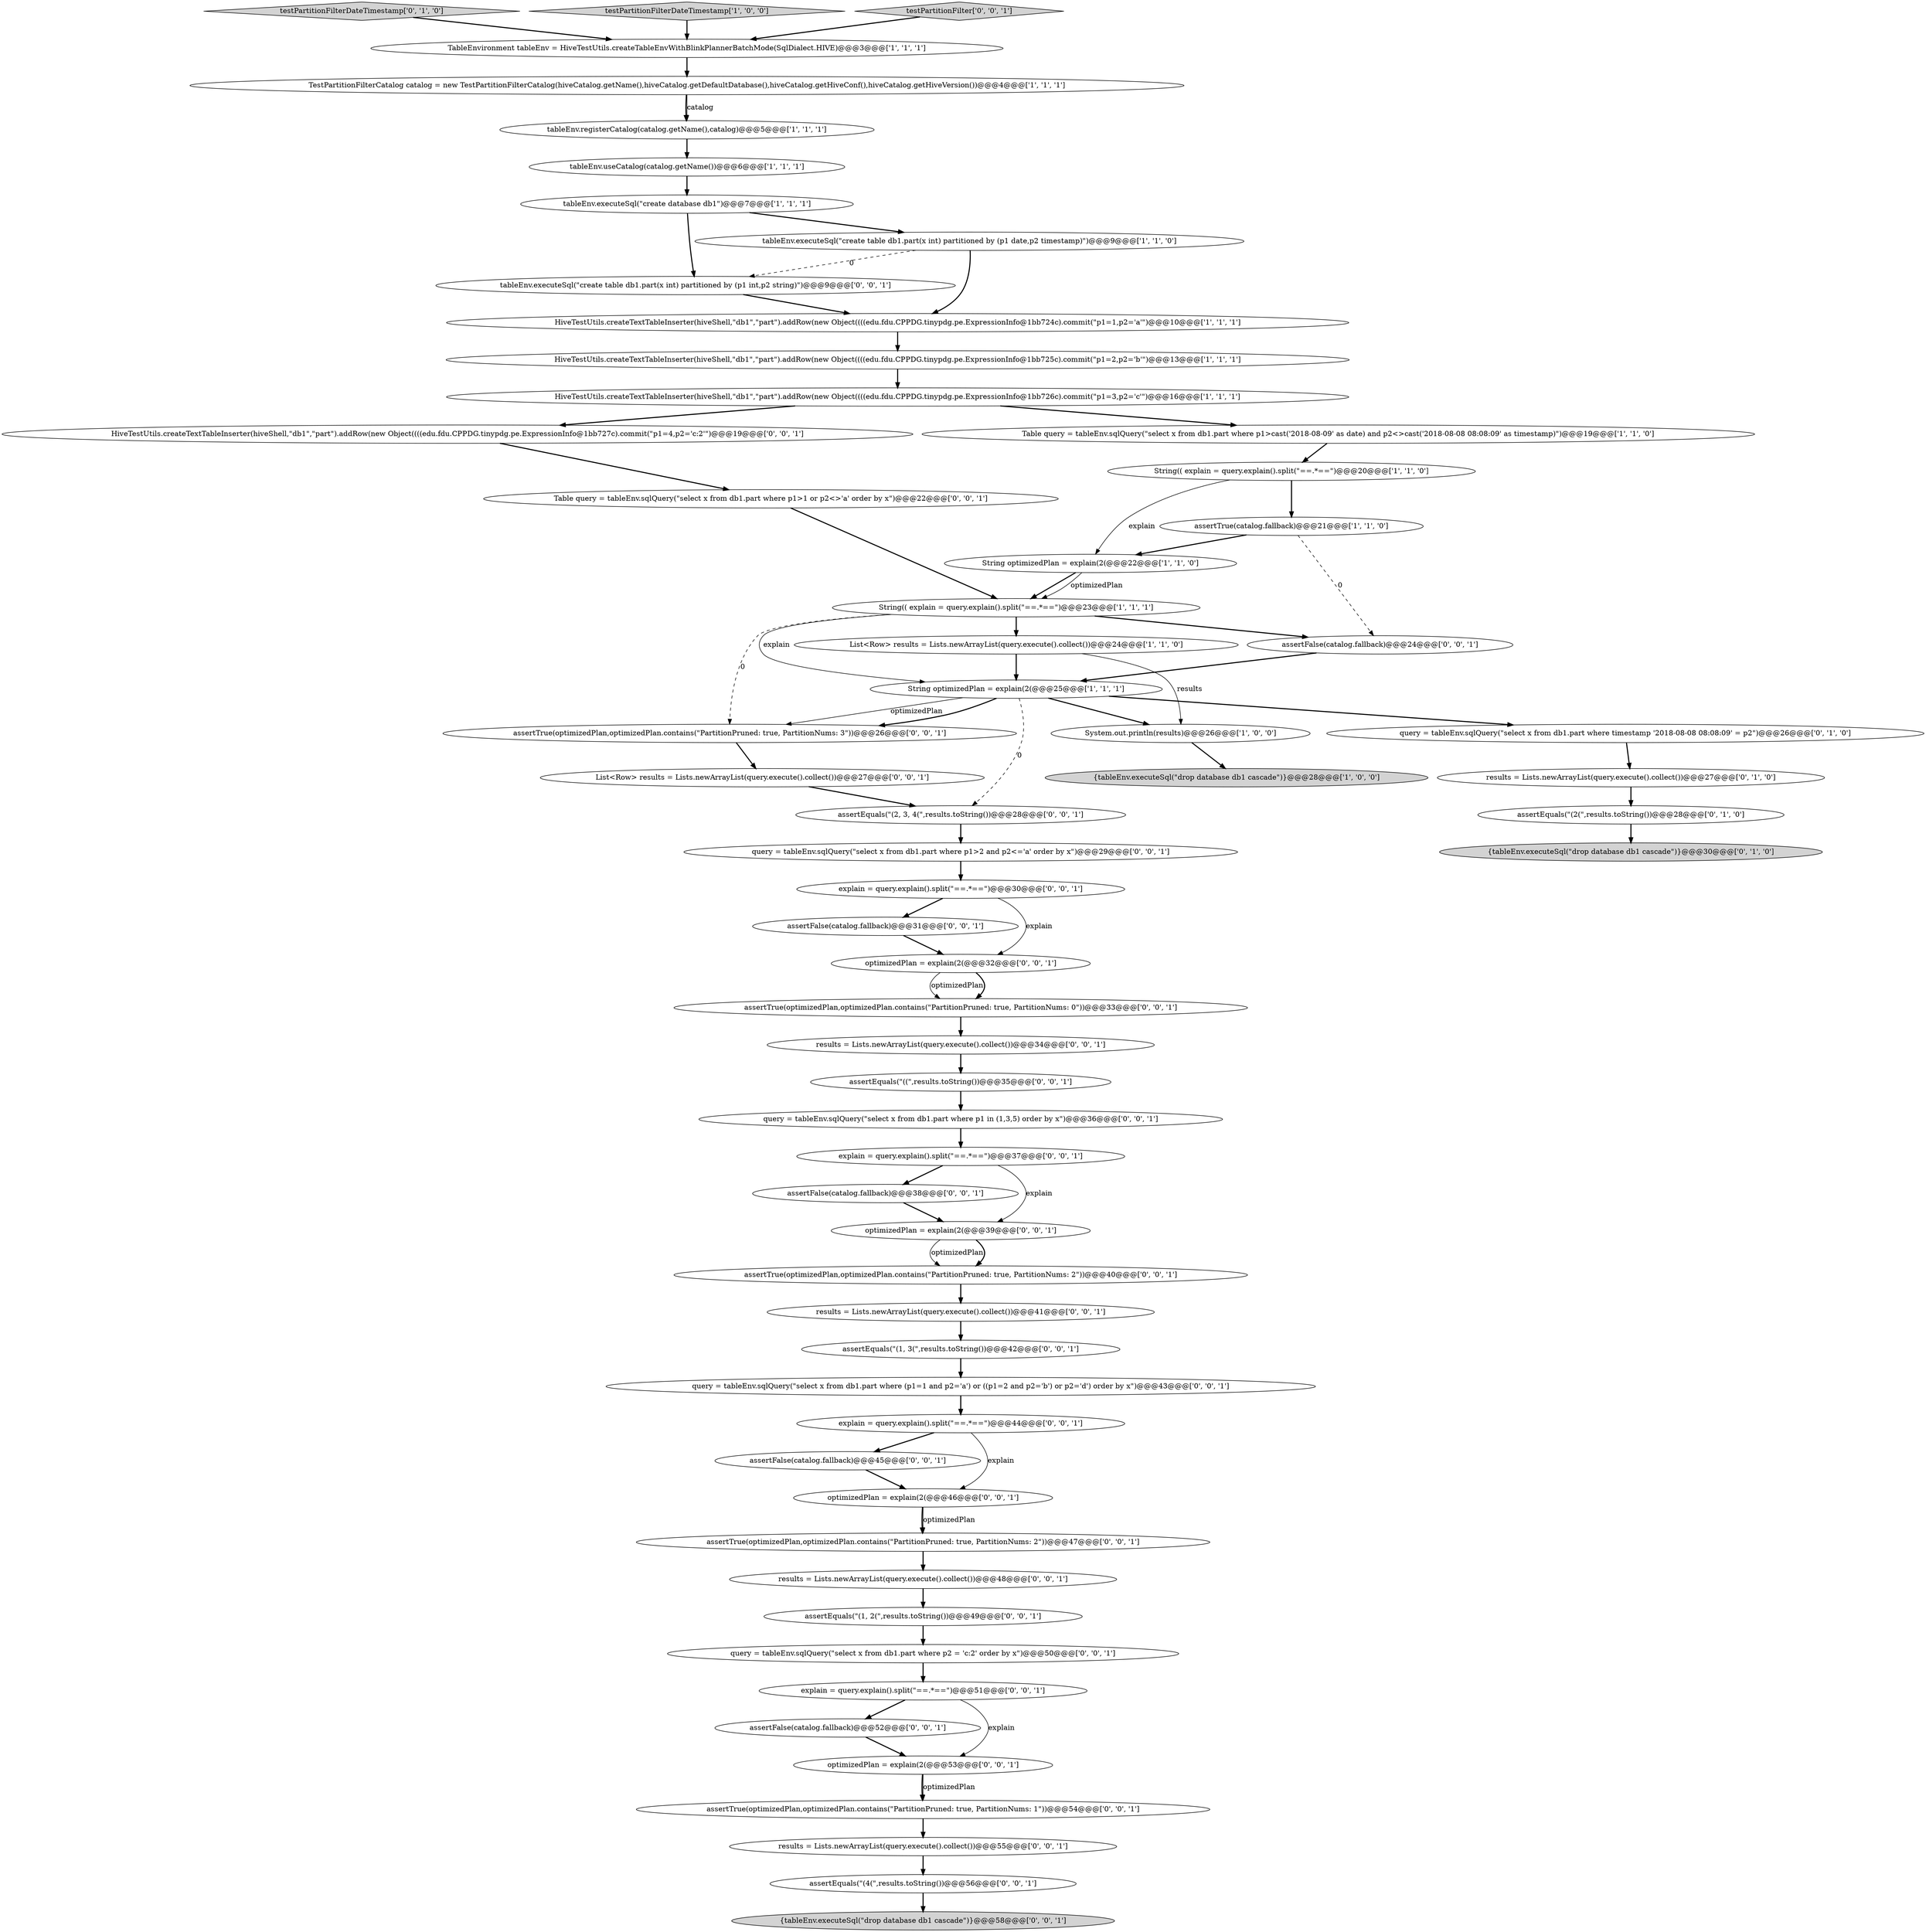 digraph {
30 [style = filled, label = "results = Lists.newArrayList(query.execute().collect())@@@48@@@['0', '0', '1']", fillcolor = white, shape = ellipse image = "AAA0AAABBB3BBB"];
12 [style = filled, label = "TableEnvironment tableEnv = HiveTestUtils.createTableEnvWithBlinkPlannerBatchMode(SqlDialect.HIVE)@@@3@@@['1', '1', '1']", fillcolor = white, shape = ellipse image = "AAA0AAABBB1BBB"];
2 [style = filled, label = "List<Row> results = Lists.newArrayList(query.execute().collect())@@@24@@@['1', '1', '0']", fillcolor = white, shape = ellipse image = "AAA0AAABBB1BBB"];
7 [style = filled, label = "String(( explain = query.explain().split(\"==.*==\")@@@20@@@['1', '1', '0']", fillcolor = white, shape = ellipse image = "AAA0AAABBB1BBB"];
24 [style = filled, label = "optimizedPlan = explain(2(@@@53@@@['0', '0', '1']", fillcolor = white, shape = ellipse image = "AAA0AAABBB3BBB"];
37 [style = filled, label = "optimizedPlan = explain(2(@@@39@@@['0', '0', '1']", fillcolor = white, shape = ellipse image = "AAA0AAABBB3BBB"];
23 [style = filled, label = "{tableEnv.executeSql(\"drop database db1 cascade\")}@@@30@@@['0', '1', '0']", fillcolor = lightgray, shape = ellipse image = "AAA0AAABBB2BBB"];
41 [style = filled, label = "assertEquals(\"(1, 2(\",results.toString())@@@49@@@['0', '0', '1']", fillcolor = white, shape = ellipse image = "AAA0AAABBB3BBB"];
5 [style = filled, label = "String(( explain = query.explain().split(\"==.*==\")@@@23@@@['1', '1', '1']", fillcolor = white, shape = ellipse image = "AAA0AAABBB1BBB"];
44 [style = filled, label = "assertFalse(catalog.fallback)@@@52@@@['0', '0', '1']", fillcolor = white, shape = ellipse image = "AAA0AAABBB3BBB"];
31 [style = filled, label = "results = Lists.newArrayList(query.execute().collect())@@@55@@@['0', '0', '1']", fillcolor = white, shape = ellipse image = "AAA0AAABBB3BBB"];
49 [style = filled, label = "optimizedPlan = explain(2(@@@32@@@['0', '0', '1']", fillcolor = white, shape = ellipse image = "AAA0AAABBB3BBB"];
34 [style = filled, label = "assertTrue(optimizedPlan,optimizedPlan.contains(\"PartitionPruned: true, PartitionNums: 1\"))@@@54@@@['0', '0', '1']", fillcolor = white, shape = ellipse image = "AAA0AAABBB3BBB"];
53 [style = filled, label = "List<Row> results = Lists.newArrayList(query.execute().collect())@@@27@@@['0', '0', '1']", fillcolor = white, shape = ellipse image = "AAA0AAABBB3BBB"];
14 [style = filled, label = "{tableEnv.executeSql(\"drop database db1 cascade\")}@@@28@@@['1', '0', '0']", fillcolor = lightgray, shape = ellipse image = "AAA0AAABBB1BBB"];
21 [style = filled, label = "testPartitionFilterDateTimestamp['0', '1', '0']", fillcolor = lightgray, shape = diamond image = "AAA0AAABBB2BBB"];
3 [style = filled, label = "testPartitionFilterDateTimestamp['1', '0', '0']", fillcolor = lightgray, shape = diamond image = "AAA0AAABBB1BBB"];
32 [style = filled, label = "assertFalse(catalog.fallback)@@@31@@@['0', '0', '1']", fillcolor = white, shape = ellipse image = "AAA0AAABBB3BBB"];
45 [style = filled, label = "explain = query.explain().split(\"==.*==\")@@@30@@@['0', '0', '1']", fillcolor = white, shape = ellipse image = "AAA0AAABBB3BBB"];
58 [style = filled, label = "results = Lists.newArrayList(query.execute().collect())@@@41@@@['0', '0', '1']", fillcolor = white, shape = ellipse image = "AAA0AAABBB3BBB"];
50 [style = filled, label = "query = tableEnv.sqlQuery(\"select x from db1.part where p1>2 and p2<='a' order by x\")@@@29@@@['0', '0', '1']", fillcolor = white, shape = ellipse image = "AAA0AAABBB3BBB"];
42 [style = filled, label = "tableEnv.executeSql(\"create table db1.part(x int) partitioned by (p1 int,p2 string)\")@@@9@@@['0', '0', '1']", fillcolor = white, shape = ellipse image = "AAA0AAABBB3BBB"];
57 [style = filled, label = "assertTrue(optimizedPlan,optimizedPlan.contains(\"PartitionPruned: true, PartitionNums: 2\"))@@@40@@@['0', '0', '1']", fillcolor = white, shape = ellipse image = "AAA0AAABBB3BBB"];
59 [style = filled, label = "assertEquals(\"(4(\",results.toString())@@@56@@@['0', '0', '1']", fillcolor = white, shape = ellipse image = "AAA0AAABBB3BBB"];
13 [style = filled, label = "tableEnv.registerCatalog(catalog.getName(),catalog)@@@5@@@['1', '1', '1']", fillcolor = white, shape = ellipse image = "AAA0AAABBB1BBB"];
27 [style = filled, label = "assertFalse(catalog.fallback)@@@45@@@['0', '0', '1']", fillcolor = white, shape = ellipse image = "AAA0AAABBB3BBB"];
8 [style = filled, label = "TestPartitionFilterCatalog catalog = new TestPartitionFilterCatalog(hiveCatalog.getName(),hiveCatalog.getDefaultDatabase(),hiveCatalog.getHiveConf(),hiveCatalog.getHiveVersion())@@@4@@@['1', '1', '1']", fillcolor = white, shape = ellipse image = "AAA0AAABBB1BBB"];
16 [style = filled, label = "String optimizedPlan = explain(2(@@@25@@@['1', '1', '1']", fillcolor = white, shape = ellipse image = "AAA0AAABBB1BBB"];
17 [style = filled, label = "tableEnv.useCatalog(catalog.getName())@@@6@@@['1', '1', '1']", fillcolor = white, shape = ellipse image = "AAA0AAABBB1BBB"];
29 [style = filled, label = "assertEquals(\"(2, 3, 4(\",results.toString())@@@28@@@['0', '0', '1']", fillcolor = white, shape = ellipse image = "AAA0AAABBB3BBB"];
35 [style = filled, label = "assertFalse(catalog.fallback)@@@38@@@['0', '0', '1']", fillcolor = white, shape = ellipse image = "AAA0AAABBB3BBB"];
4 [style = filled, label = "tableEnv.executeSql(\"create database db1\")@@@7@@@['1', '1', '1']", fillcolor = white, shape = ellipse image = "AAA0AAABBB1BBB"];
38 [style = filled, label = "assertTrue(optimizedPlan,optimizedPlan.contains(\"PartitionPruned: true, PartitionNums: 2\"))@@@47@@@['0', '0', '1']", fillcolor = white, shape = ellipse image = "AAA0AAABBB3BBB"];
47 [style = filled, label = "assertTrue(optimizedPlan,optimizedPlan.contains(\"PartitionPruned: true, PartitionNums: 3\"))@@@26@@@['0', '0', '1']", fillcolor = white, shape = ellipse image = "AAA0AAABBB3BBB"];
19 [style = filled, label = "assertEquals(\"(2(\",results.toString())@@@28@@@['0', '1', '0']", fillcolor = white, shape = ellipse image = "AAA1AAABBB2BBB"];
33 [style = filled, label = "assertEquals(\"((\",results.toString())@@@35@@@['0', '0', '1']", fillcolor = white, shape = ellipse image = "AAA0AAABBB3BBB"];
39 [style = filled, label = "query = tableEnv.sqlQuery(\"select x from db1.part where (p1=1 and p2='a') or ((p1=2 and p2='b') or p2='d') order by x\")@@@43@@@['0', '0', '1']", fillcolor = white, shape = ellipse image = "AAA0AAABBB3BBB"];
51 [style = filled, label = "Table query = tableEnv.sqlQuery(\"select x from db1.part where p1>1 or p2<>'a' order by x\")@@@22@@@['0', '0', '1']", fillcolor = white, shape = ellipse image = "AAA0AAABBB3BBB"];
0 [style = filled, label = "HiveTestUtils.createTextTableInserter(hiveShell,\"db1\",\"part\").addRow(new Object((((edu.fdu.CPPDG.tinypdg.pe.ExpressionInfo@1bb726c).commit(\"p1=3,p2='c'\")@@@16@@@['1', '1', '1']", fillcolor = white, shape = ellipse image = "AAA0AAABBB1BBB"];
6 [style = filled, label = "tableEnv.executeSql(\"create table db1.part(x int) partitioned by (p1 date,p2 timestamp)\")@@@9@@@['1', '1', '0']", fillcolor = white, shape = ellipse image = "AAA0AAABBB1BBB"];
11 [style = filled, label = "System.out.println(results)@@@26@@@['1', '0', '0']", fillcolor = white, shape = ellipse image = "AAA0AAABBB1BBB"];
18 [style = filled, label = "String optimizedPlan = explain(2(@@@22@@@['1', '1', '0']", fillcolor = white, shape = ellipse image = "AAA0AAABBB1BBB"];
52 [style = filled, label = "results = Lists.newArrayList(query.execute().collect())@@@34@@@['0', '0', '1']", fillcolor = white, shape = ellipse image = "AAA0AAABBB3BBB"];
56 [style = filled, label = "explain = query.explain().split(\"==.*==\")@@@51@@@['0', '0', '1']", fillcolor = white, shape = ellipse image = "AAA0AAABBB3BBB"];
1 [style = filled, label = "HiveTestUtils.createTextTableInserter(hiveShell,\"db1\",\"part\").addRow(new Object((((edu.fdu.CPPDG.tinypdg.pe.ExpressionInfo@1bb724c).commit(\"p1=1,p2='a'\")@@@10@@@['1', '1', '1']", fillcolor = white, shape = ellipse image = "AAA0AAABBB1BBB"];
25 [style = filled, label = "HiveTestUtils.createTextTableInserter(hiveShell,\"db1\",\"part\").addRow(new Object((((edu.fdu.CPPDG.tinypdg.pe.ExpressionInfo@1bb727c).commit(\"p1=4,p2='c:2'\")@@@19@@@['0', '0', '1']", fillcolor = white, shape = ellipse image = "AAA0AAABBB3BBB"];
54 [style = filled, label = "testPartitionFilter['0', '0', '1']", fillcolor = lightgray, shape = diamond image = "AAA0AAABBB3BBB"];
15 [style = filled, label = "assertTrue(catalog.fallback)@@@21@@@['1', '1', '0']", fillcolor = white, shape = ellipse image = "AAA0AAABBB1BBB"];
28 [style = filled, label = "assertFalse(catalog.fallback)@@@24@@@['0', '0', '1']", fillcolor = white, shape = ellipse image = "AAA0AAABBB3BBB"];
48 [style = filled, label = "query = tableEnv.sqlQuery(\"select x from db1.part where p2 = 'c:2' order by x\")@@@50@@@['0', '0', '1']", fillcolor = white, shape = ellipse image = "AAA0AAABBB3BBB"];
20 [style = filled, label = "query = tableEnv.sqlQuery(\"select x from db1.part where timestamp '2018-08-08 08:08:09' = p2\")@@@26@@@['0', '1', '0']", fillcolor = white, shape = ellipse image = "AAA0AAABBB2BBB"];
55 [style = filled, label = "explain = query.explain().split(\"==.*==\")@@@44@@@['0', '0', '1']", fillcolor = white, shape = ellipse image = "AAA0AAABBB3BBB"];
10 [style = filled, label = "Table query = tableEnv.sqlQuery(\"select x from db1.part where p1>cast('2018-08-09' as date) and p2<>cast('2018-08-08 08:08:09' as timestamp)\")@@@19@@@['1', '1', '0']", fillcolor = white, shape = ellipse image = "AAA0AAABBB1BBB"];
43 [style = filled, label = "explain = query.explain().split(\"==.*==\")@@@37@@@['0', '0', '1']", fillcolor = white, shape = ellipse image = "AAA0AAABBB3BBB"];
60 [style = filled, label = "assertEquals(\"(1, 3(\",results.toString())@@@42@@@['0', '0', '1']", fillcolor = white, shape = ellipse image = "AAA0AAABBB3BBB"];
9 [style = filled, label = "HiveTestUtils.createTextTableInserter(hiveShell,\"db1\",\"part\").addRow(new Object((((edu.fdu.CPPDG.tinypdg.pe.ExpressionInfo@1bb725c).commit(\"p1=2,p2='b'\")@@@13@@@['1', '1', '1']", fillcolor = white, shape = ellipse image = "AAA0AAABBB1BBB"];
36 [style = filled, label = "{tableEnv.executeSql(\"drop database db1 cascade\")}@@@58@@@['0', '0', '1']", fillcolor = lightgray, shape = ellipse image = "AAA0AAABBB3BBB"];
22 [style = filled, label = "results = Lists.newArrayList(query.execute().collect())@@@27@@@['0', '1', '0']", fillcolor = white, shape = ellipse image = "AAA1AAABBB2BBB"];
26 [style = filled, label = "query = tableEnv.sqlQuery(\"select x from db1.part where p1 in (1,3,5) order by x\")@@@36@@@['0', '0', '1']", fillcolor = white, shape = ellipse image = "AAA0AAABBB3BBB"];
40 [style = filled, label = "optimizedPlan = explain(2(@@@46@@@['0', '0', '1']", fillcolor = white, shape = ellipse image = "AAA0AAABBB3BBB"];
46 [style = filled, label = "assertTrue(optimizedPlan,optimizedPlan.contains(\"PartitionPruned: true, PartitionNums: 0\"))@@@33@@@['0', '0', '1']", fillcolor = white, shape = ellipse image = "AAA0AAABBB3BBB"];
5->2 [style = bold, label=""];
40->38 [style = bold, label=""];
56->44 [style = bold, label=""];
58->60 [style = bold, label=""];
45->49 [style = solid, label="explain"];
4->6 [style = bold, label=""];
22->19 [style = bold, label=""];
43->37 [style = solid, label="explain"];
29->50 [style = bold, label=""];
28->16 [style = bold, label=""];
52->33 [style = bold, label=""];
1->9 [style = bold, label=""];
24->34 [style = bold, label=""];
40->38 [style = solid, label="optimizedPlan"];
4->42 [style = bold, label=""];
15->18 [style = bold, label=""];
15->28 [style = dashed, label="0"];
13->17 [style = bold, label=""];
42->1 [style = bold, label=""];
31->59 [style = bold, label=""];
18->5 [style = bold, label=""];
20->22 [style = bold, label=""];
47->53 [style = bold, label=""];
16->47 [style = solid, label="optimizedPlan"];
24->34 [style = solid, label="optimizedPlan"];
45->32 [style = bold, label=""];
49->46 [style = solid, label="optimizedPlan"];
9->0 [style = bold, label=""];
0->25 [style = bold, label=""];
19->23 [style = bold, label=""];
41->48 [style = bold, label=""];
2->11 [style = solid, label="results"];
11->14 [style = bold, label=""];
54->12 [style = bold, label=""];
21->12 [style = bold, label=""];
30->41 [style = bold, label=""];
37->57 [style = solid, label="optimizedPlan"];
38->30 [style = bold, label=""];
17->4 [style = bold, label=""];
0->10 [style = bold, label=""];
43->35 [style = bold, label=""];
27->40 [style = bold, label=""];
37->57 [style = bold, label=""];
10->7 [style = bold, label=""];
48->56 [style = bold, label=""];
5->16 [style = solid, label="explain"];
53->29 [style = bold, label=""];
46->52 [style = bold, label=""];
16->47 [style = bold, label=""];
55->27 [style = bold, label=""];
59->36 [style = bold, label=""];
3->12 [style = bold, label=""];
32->49 [style = bold, label=""];
34->31 [style = bold, label=""];
5->47 [style = dashed, label="0"];
35->37 [style = bold, label=""];
33->26 [style = bold, label=""];
7->18 [style = solid, label="explain"];
8->13 [style = bold, label=""];
8->13 [style = solid, label="catalog"];
6->42 [style = dashed, label="0"];
16->20 [style = bold, label=""];
2->16 [style = bold, label=""];
57->58 [style = bold, label=""];
7->15 [style = bold, label=""];
49->46 [style = bold, label=""];
60->39 [style = bold, label=""];
39->55 [style = bold, label=""];
44->24 [style = bold, label=""];
50->45 [style = bold, label=""];
5->28 [style = bold, label=""];
55->40 [style = solid, label="explain"];
18->5 [style = solid, label="optimizedPlan"];
16->29 [style = dashed, label="0"];
56->24 [style = solid, label="explain"];
16->11 [style = bold, label=""];
12->8 [style = bold, label=""];
6->1 [style = bold, label=""];
25->51 [style = bold, label=""];
26->43 [style = bold, label=""];
51->5 [style = bold, label=""];
}

